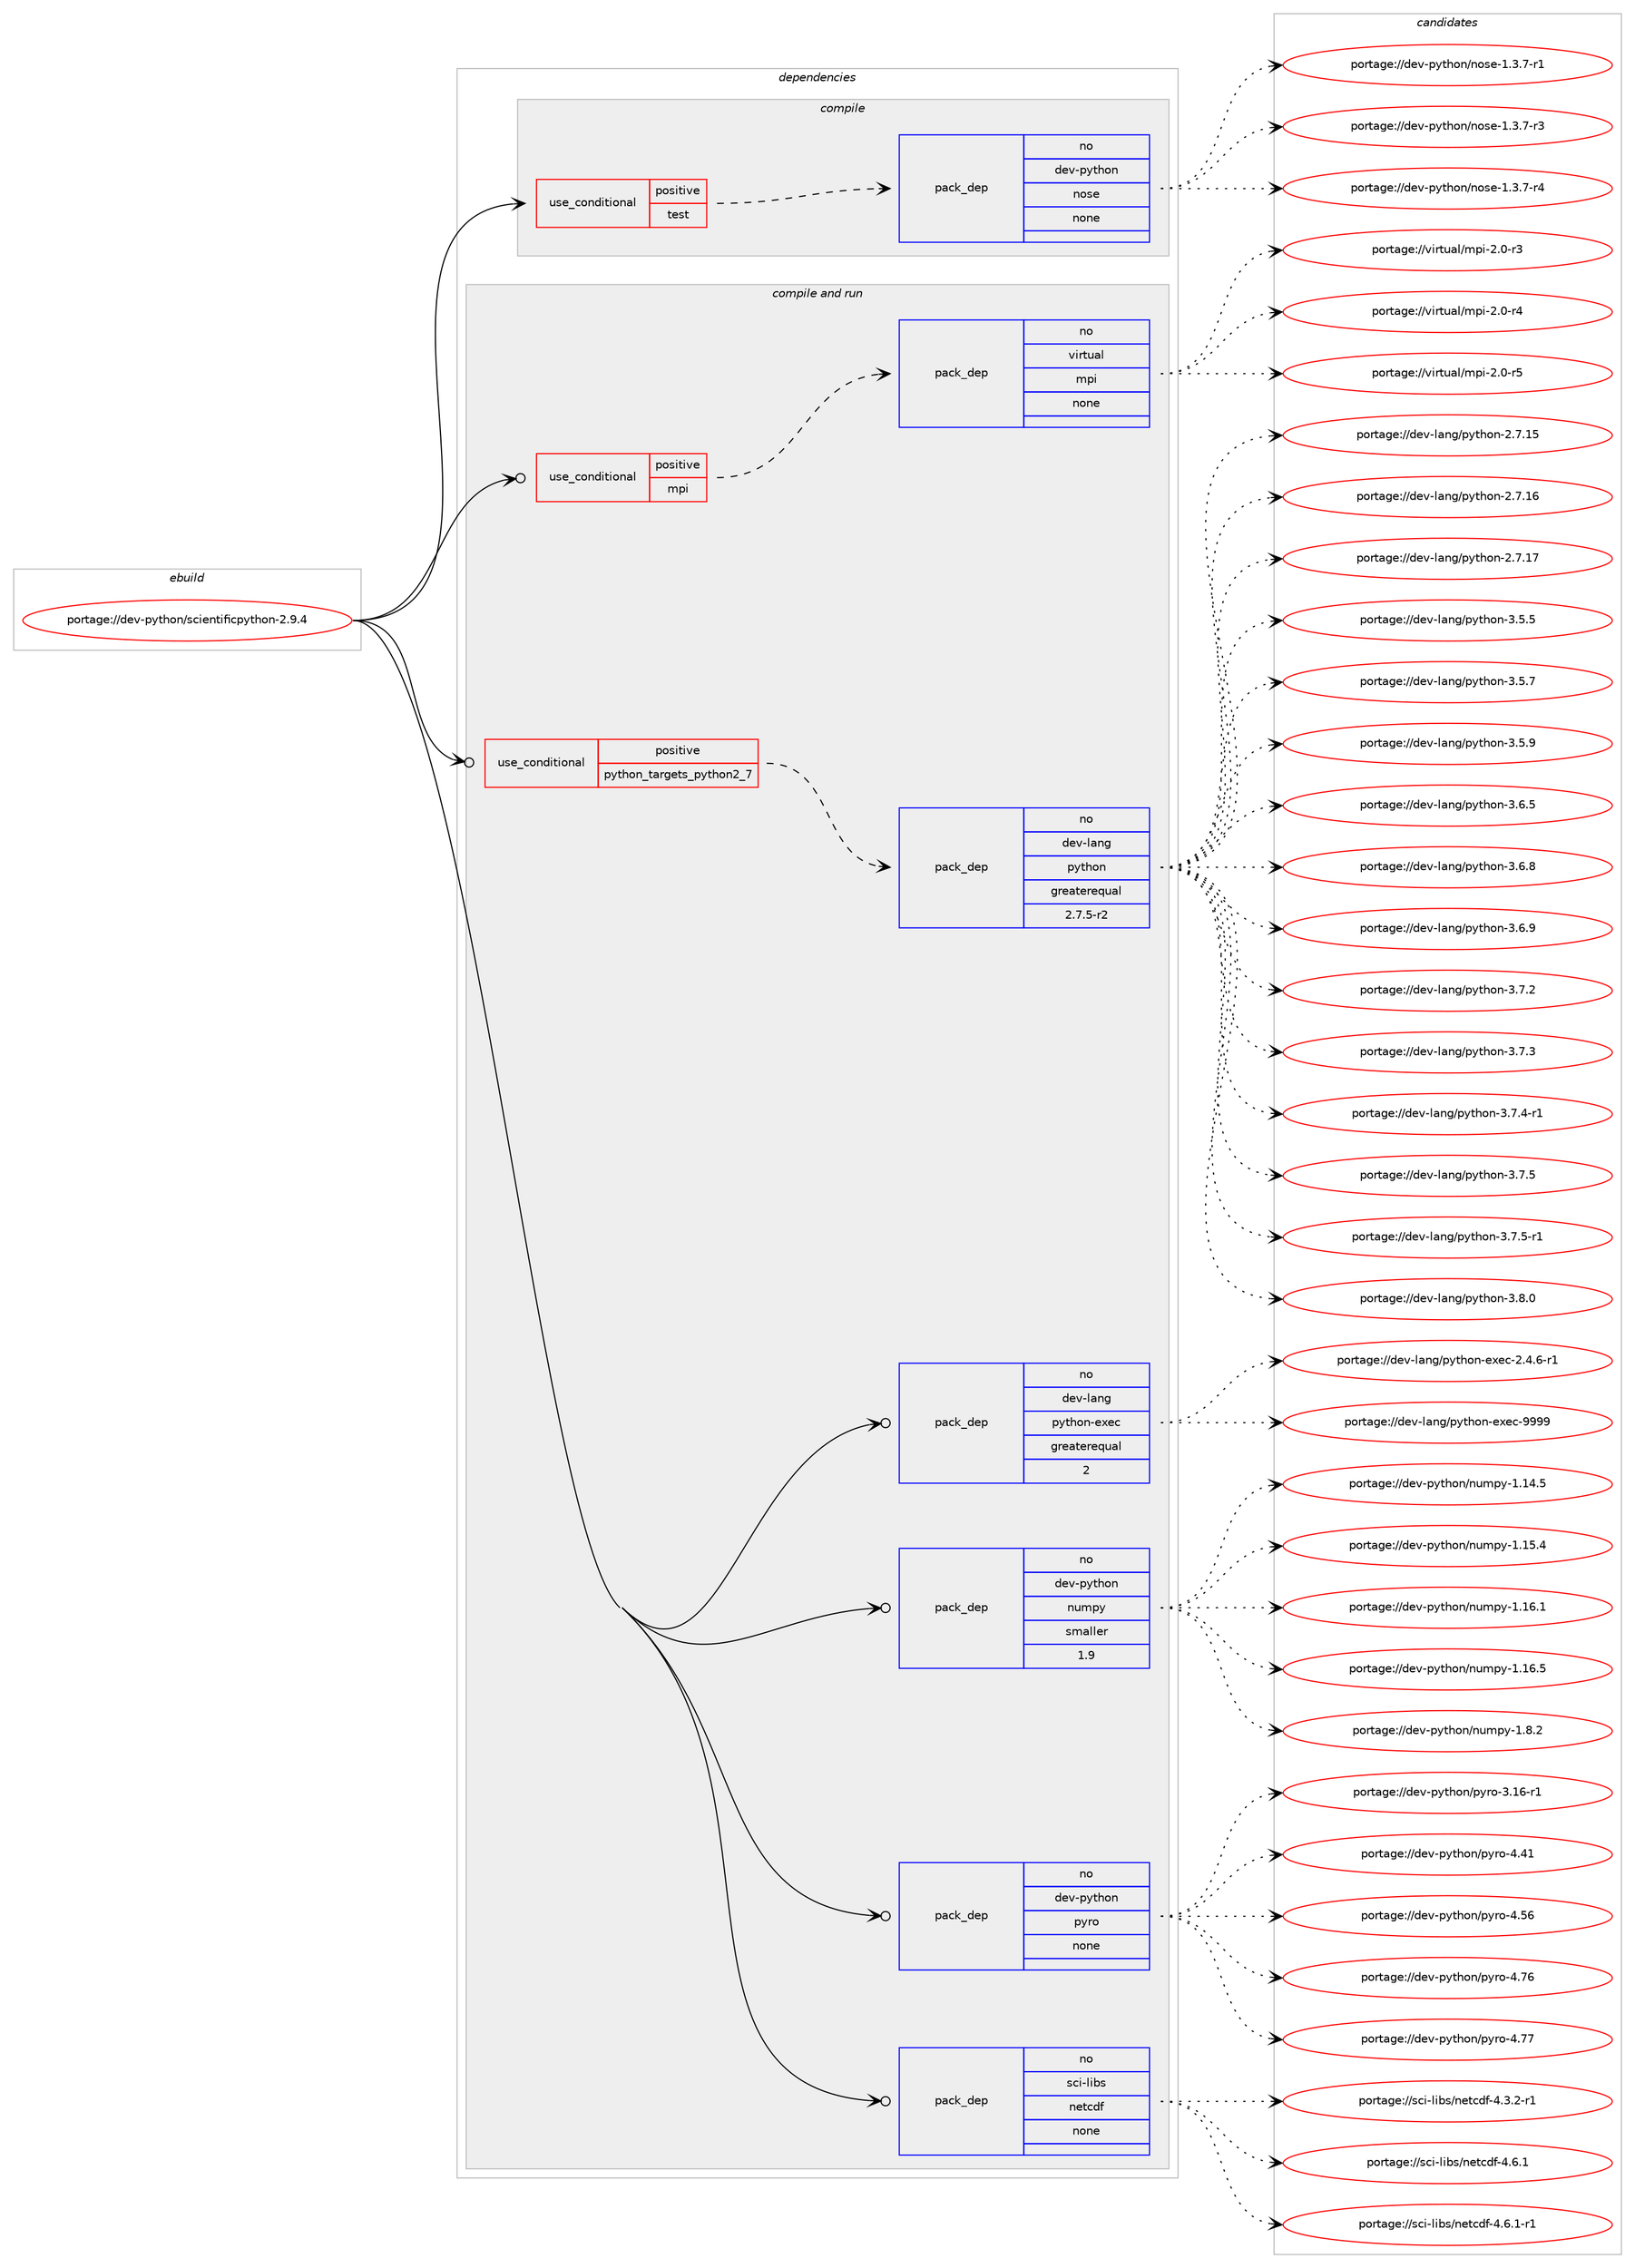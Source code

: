 digraph prolog {

# *************
# Graph options
# *************

newrank=true;
concentrate=true;
compound=true;
graph [rankdir=LR,fontname=Helvetica,fontsize=10,ranksep=1.5];#, ranksep=2.5, nodesep=0.2];
edge  [arrowhead=vee];
node  [fontname=Helvetica,fontsize=10];

# **********
# The ebuild
# **********

subgraph cluster_leftcol {
color=gray;
rank=same;
label=<<i>ebuild</i>>;
id [label="portage://dev-python/scientificpython-2.9.4", color=red, width=4, href="../dev-python/scientificpython-2.9.4.svg"];
}

# ****************
# The dependencies
# ****************

subgraph cluster_midcol {
color=gray;
label=<<i>dependencies</i>>;
subgraph cluster_compile {
fillcolor="#eeeeee";
style=filled;
label=<<i>compile</i>>;
subgraph cond38372 {
dependency171471 [label=<<TABLE BORDER="0" CELLBORDER="1" CELLSPACING="0" CELLPADDING="4"><TR><TD ROWSPAN="3" CELLPADDING="10">use_conditional</TD></TR><TR><TD>positive</TD></TR><TR><TD>test</TD></TR></TABLE>>, shape=none, color=red];
subgraph pack129694 {
dependency171472 [label=<<TABLE BORDER="0" CELLBORDER="1" CELLSPACING="0" CELLPADDING="4" WIDTH="220"><TR><TD ROWSPAN="6" CELLPADDING="30">pack_dep</TD></TR><TR><TD WIDTH="110">no</TD></TR><TR><TD>dev-python</TD></TR><TR><TD>nose</TD></TR><TR><TD>none</TD></TR><TR><TD></TD></TR></TABLE>>, shape=none, color=blue];
}
dependency171471:e -> dependency171472:w [weight=20,style="dashed",arrowhead="vee"];
}
id:e -> dependency171471:w [weight=20,style="solid",arrowhead="vee"];
}
subgraph cluster_compileandrun {
fillcolor="#eeeeee";
style=filled;
label=<<i>compile and run</i>>;
subgraph cond38373 {
dependency171473 [label=<<TABLE BORDER="0" CELLBORDER="1" CELLSPACING="0" CELLPADDING="4"><TR><TD ROWSPAN="3" CELLPADDING="10">use_conditional</TD></TR><TR><TD>positive</TD></TR><TR><TD>mpi</TD></TR></TABLE>>, shape=none, color=red];
subgraph pack129695 {
dependency171474 [label=<<TABLE BORDER="0" CELLBORDER="1" CELLSPACING="0" CELLPADDING="4" WIDTH="220"><TR><TD ROWSPAN="6" CELLPADDING="30">pack_dep</TD></TR><TR><TD WIDTH="110">no</TD></TR><TR><TD>virtual</TD></TR><TR><TD>mpi</TD></TR><TR><TD>none</TD></TR><TR><TD></TD></TR></TABLE>>, shape=none, color=blue];
}
dependency171473:e -> dependency171474:w [weight=20,style="dashed",arrowhead="vee"];
}
id:e -> dependency171473:w [weight=20,style="solid",arrowhead="odotvee"];
subgraph cond38374 {
dependency171475 [label=<<TABLE BORDER="0" CELLBORDER="1" CELLSPACING="0" CELLPADDING="4"><TR><TD ROWSPAN="3" CELLPADDING="10">use_conditional</TD></TR><TR><TD>positive</TD></TR><TR><TD>python_targets_python2_7</TD></TR></TABLE>>, shape=none, color=red];
subgraph pack129696 {
dependency171476 [label=<<TABLE BORDER="0" CELLBORDER="1" CELLSPACING="0" CELLPADDING="4" WIDTH="220"><TR><TD ROWSPAN="6" CELLPADDING="30">pack_dep</TD></TR><TR><TD WIDTH="110">no</TD></TR><TR><TD>dev-lang</TD></TR><TR><TD>python</TD></TR><TR><TD>greaterequal</TD></TR><TR><TD>2.7.5-r2</TD></TR></TABLE>>, shape=none, color=blue];
}
dependency171475:e -> dependency171476:w [weight=20,style="dashed",arrowhead="vee"];
}
id:e -> dependency171475:w [weight=20,style="solid",arrowhead="odotvee"];
subgraph pack129697 {
dependency171477 [label=<<TABLE BORDER="0" CELLBORDER="1" CELLSPACING="0" CELLPADDING="4" WIDTH="220"><TR><TD ROWSPAN="6" CELLPADDING="30">pack_dep</TD></TR><TR><TD WIDTH="110">no</TD></TR><TR><TD>dev-lang</TD></TR><TR><TD>python-exec</TD></TR><TR><TD>greaterequal</TD></TR><TR><TD>2</TD></TR></TABLE>>, shape=none, color=blue];
}
id:e -> dependency171477:w [weight=20,style="solid",arrowhead="odotvee"];
subgraph pack129698 {
dependency171478 [label=<<TABLE BORDER="0" CELLBORDER="1" CELLSPACING="0" CELLPADDING="4" WIDTH="220"><TR><TD ROWSPAN="6" CELLPADDING="30">pack_dep</TD></TR><TR><TD WIDTH="110">no</TD></TR><TR><TD>dev-python</TD></TR><TR><TD>numpy</TD></TR><TR><TD>smaller</TD></TR><TR><TD>1.9</TD></TR></TABLE>>, shape=none, color=blue];
}
id:e -> dependency171478:w [weight=20,style="solid",arrowhead="odotvee"];
subgraph pack129699 {
dependency171479 [label=<<TABLE BORDER="0" CELLBORDER="1" CELLSPACING="0" CELLPADDING="4" WIDTH="220"><TR><TD ROWSPAN="6" CELLPADDING="30">pack_dep</TD></TR><TR><TD WIDTH="110">no</TD></TR><TR><TD>dev-python</TD></TR><TR><TD>pyro</TD></TR><TR><TD>none</TD></TR><TR><TD></TD></TR></TABLE>>, shape=none, color=blue];
}
id:e -> dependency171479:w [weight=20,style="solid",arrowhead="odotvee"];
subgraph pack129700 {
dependency171480 [label=<<TABLE BORDER="0" CELLBORDER="1" CELLSPACING="0" CELLPADDING="4" WIDTH="220"><TR><TD ROWSPAN="6" CELLPADDING="30">pack_dep</TD></TR><TR><TD WIDTH="110">no</TD></TR><TR><TD>sci-libs</TD></TR><TR><TD>netcdf</TD></TR><TR><TD>none</TD></TR><TR><TD></TD></TR></TABLE>>, shape=none, color=blue];
}
id:e -> dependency171480:w [weight=20,style="solid",arrowhead="odotvee"];
}
subgraph cluster_run {
fillcolor="#eeeeee";
style=filled;
label=<<i>run</i>>;
}
}

# **************
# The candidates
# **************

subgraph cluster_choices {
rank=same;
color=gray;
label=<<i>candidates</i>>;

subgraph choice129694 {
color=black;
nodesep=1;
choiceportage10010111845112121116104111110471101111151014549465146554511449 [label="portage://dev-python/nose-1.3.7-r1", color=red, width=4,href="../dev-python/nose-1.3.7-r1.svg"];
choiceportage10010111845112121116104111110471101111151014549465146554511451 [label="portage://dev-python/nose-1.3.7-r3", color=red, width=4,href="../dev-python/nose-1.3.7-r3.svg"];
choiceportage10010111845112121116104111110471101111151014549465146554511452 [label="portage://dev-python/nose-1.3.7-r4", color=red, width=4,href="../dev-python/nose-1.3.7-r4.svg"];
dependency171472:e -> choiceportage10010111845112121116104111110471101111151014549465146554511449:w [style=dotted,weight="100"];
dependency171472:e -> choiceportage10010111845112121116104111110471101111151014549465146554511451:w [style=dotted,weight="100"];
dependency171472:e -> choiceportage10010111845112121116104111110471101111151014549465146554511452:w [style=dotted,weight="100"];
}
subgraph choice129695 {
color=black;
nodesep=1;
choiceportage1181051141161179710847109112105455046484511451 [label="portage://virtual/mpi-2.0-r3", color=red, width=4,href="../virtual/mpi-2.0-r3.svg"];
choiceportage1181051141161179710847109112105455046484511452 [label="portage://virtual/mpi-2.0-r4", color=red, width=4,href="../virtual/mpi-2.0-r4.svg"];
choiceportage1181051141161179710847109112105455046484511453 [label="portage://virtual/mpi-2.0-r5", color=red, width=4,href="../virtual/mpi-2.0-r5.svg"];
dependency171474:e -> choiceportage1181051141161179710847109112105455046484511451:w [style=dotted,weight="100"];
dependency171474:e -> choiceportage1181051141161179710847109112105455046484511452:w [style=dotted,weight="100"];
dependency171474:e -> choiceportage1181051141161179710847109112105455046484511453:w [style=dotted,weight="100"];
}
subgraph choice129696 {
color=black;
nodesep=1;
choiceportage10010111845108971101034711212111610411111045504655464953 [label="portage://dev-lang/python-2.7.15", color=red, width=4,href="../dev-lang/python-2.7.15.svg"];
choiceportage10010111845108971101034711212111610411111045504655464954 [label="portage://dev-lang/python-2.7.16", color=red, width=4,href="../dev-lang/python-2.7.16.svg"];
choiceportage10010111845108971101034711212111610411111045504655464955 [label="portage://dev-lang/python-2.7.17", color=red, width=4,href="../dev-lang/python-2.7.17.svg"];
choiceportage100101118451089711010347112121116104111110455146534653 [label="portage://dev-lang/python-3.5.5", color=red, width=4,href="../dev-lang/python-3.5.5.svg"];
choiceportage100101118451089711010347112121116104111110455146534655 [label="portage://dev-lang/python-3.5.7", color=red, width=4,href="../dev-lang/python-3.5.7.svg"];
choiceportage100101118451089711010347112121116104111110455146534657 [label="portage://dev-lang/python-3.5.9", color=red, width=4,href="../dev-lang/python-3.5.9.svg"];
choiceportage100101118451089711010347112121116104111110455146544653 [label="portage://dev-lang/python-3.6.5", color=red, width=4,href="../dev-lang/python-3.6.5.svg"];
choiceportage100101118451089711010347112121116104111110455146544656 [label="portage://dev-lang/python-3.6.8", color=red, width=4,href="../dev-lang/python-3.6.8.svg"];
choiceportage100101118451089711010347112121116104111110455146544657 [label="portage://dev-lang/python-3.6.9", color=red, width=4,href="../dev-lang/python-3.6.9.svg"];
choiceportage100101118451089711010347112121116104111110455146554650 [label="portage://dev-lang/python-3.7.2", color=red, width=4,href="../dev-lang/python-3.7.2.svg"];
choiceportage100101118451089711010347112121116104111110455146554651 [label="portage://dev-lang/python-3.7.3", color=red, width=4,href="../dev-lang/python-3.7.3.svg"];
choiceportage1001011184510897110103471121211161041111104551465546524511449 [label="portage://dev-lang/python-3.7.4-r1", color=red, width=4,href="../dev-lang/python-3.7.4-r1.svg"];
choiceportage100101118451089711010347112121116104111110455146554653 [label="portage://dev-lang/python-3.7.5", color=red, width=4,href="../dev-lang/python-3.7.5.svg"];
choiceportage1001011184510897110103471121211161041111104551465546534511449 [label="portage://dev-lang/python-3.7.5-r1", color=red, width=4,href="../dev-lang/python-3.7.5-r1.svg"];
choiceportage100101118451089711010347112121116104111110455146564648 [label="portage://dev-lang/python-3.8.0", color=red, width=4,href="../dev-lang/python-3.8.0.svg"];
dependency171476:e -> choiceportage10010111845108971101034711212111610411111045504655464953:w [style=dotted,weight="100"];
dependency171476:e -> choiceportage10010111845108971101034711212111610411111045504655464954:w [style=dotted,weight="100"];
dependency171476:e -> choiceportage10010111845108971101034711212111610411111045504655464955:w [style=dotted,weight="100"];
dependency171476:e -> choiceportage100101118451089711010347112121116104111110455146534653:w [style=dotted,weight="100"];
dependency171476:e -> choiceportage100101118451089711010347112121116104111110455146534655:w [style=dotted,weight="100"];
dependency171476:e -> choiceportage100101118451089711010347112121116104111110455146534657:w [style=dotted,weight="100"];
dependency171476:e -> choiceportage100101118451089711010347112121116104111110455146544653:w [style=dotted,weight="100"];
dependency171476:e -> choiceportage100101118451089711010347112121116104111110455146544656:w [style=dotted,weight="100"];
dependency171476:e -> choiceportage100101118451089711010347112121116104111110455146544657:w [style=dotted,weight="100"];
dependency171476:e -> choiceportage100101118451089711010347112121116104111110455146554650:w [style=dotted,weight="100"];
dependency171476:e -> choiceportage100101118451089711010347112121116104111110455146554651:w [style=dotted,weight="100"];
dependency171476:e -> choiceportage1001011184510897110103471121211161041111104551465546524511449:w [style=dotted,weight="100"];
dependency171476:e -> choiceportage100101118451089711010347112121116104111110455146554653:w [style=dotted,weight="100"];
dependency171476:e -> choiceportage1001011184510897110103471121211161041111104551465546534511449:w [style=dotted,weight="100"];
dependency171476:e -> choiceportage100101118451089711010347112121116104111110455146564648:w [style=dotted,weight="100"];
}
subgraph choice129697 {
color=black;
nodesep=1;
choiceportage10010111845108971101034711212111610411111045101120101994550465246544511449 [label="portage://dev-lang/python-exec-2.4.6-r1", color=red, width=4,href="../dev-lang/python-exec-2.4.6-r1.svg"];
choiceportage10010111845108971101034711212111610411111045101120101994557575757 [label="portage://dev-lang/python-exec-9999", color=red, width=4,href="../dev-lang/python-exec-9999.svg"];
dependency171477:e -> choiceportage10010111845108971101034711212111610411111045101120101994550465246544511449:w [style=dotted,weight="100"];
dependency171477:e -> choiceportage10010111845108971101034711212111610411111045101120101994557575757:w [style=dotted,weight="100"];
}
subgraph choice129698 {
color=black;
nodesep=1;
choiceportage100101118451121211161041111104711011710911212145494649524653 [label="portage://dev-python/numpy-1.14.5", color=red, width=4,href="../dev-python/numpy-1.14.5.svg"];
choiceportage100101118451121211161041111104711011710911212145494649534652 [label="portage://dev-python/numpy-1.15.4", color=red, width=4,href="../dev-python/numpy-1.15.4.svg"];
choiceportage100101118451121211161041111104711011710911212145494649544649 [label="portage://dev-python/numpy-1.16.1", color=red, width=4,href="../dev-python/numpy-1.16.1.svg"];
choiceportage100101118451121211161041111104711011710911212145494649544653 [label="portage://dev-python/numpy-1.16.5", color=red, width=4,href="../dev-python/numpy-1.16.5.svg"];
choiceportage1001011184511212111610411111047110117109112121454946564650 [label="portage://dev-python/numpy-1.8.2", color=red, width=4,href="../dev-python/numpy-1.8.2.svg"];
dependency171478:e -> choiceportage100101118451121211161041111104711011710911212145494649524653:w [style=dotted,weight="100"];
dependency171478:e -> choiceportage100101118451121211161041111104711011710911212145494649534652:w [style=dotted,weight="100"];
dependency171478:e -> choiceportage100101118451121211161041111104711011710911212145494649544649:w [style=dotted,weight="100"];
dependency171478:e -> choiceportage100101118451121211161041111104711011710911212145494649544653:w [style=dotted,weight="100"];
dependency171478:e -> choiceportage1001011184511212111610411111047110117109112121454946564650:w [style=dotted,weight="100"];
}
subgraph choice129699 {
color=black;
nodesep=1;
choiceportage100101118451121211161041111104711212111411145514649544511449 [label="portage://dev-python/pyro-3.16-r1", color=red, width=4,href="../dev-python/pyro-3.16-r1.svg"];
choiceportage10010111845112121116104111110471121211141114552465249 [label="portage://dev-python/pyro-4.41", color=red, width=4,href="../dev-python/pyro-4.41.svg"];
choiceportage10010111845112121116104111110471121211141114552465354 [label="portage://dev-python/pyro-4.56", color=red, width=4,href="../dev-python/pyro-4.56.svg"];
choiceportage10010111845112121116104111110471121211141114552465554 [label="portage://dev-python/pyro-4.76", color=red, width=4,href="../dev-python/pyro-4.76.svg"];
choiceportage10010111845112121116104111110471121211141114552465555 [label="portage://dev-python/pyro-4.77", color=red, width=4,href="../dev-python/pyro-4.77.svg"];
dependency171479:e -> choiceportage100101118451121211161041111104711212111411145514649544511449:w [style=dotted,weight="100"];
dependency171479:e -> choiceportage10010111845112121116104111110471121211141114552465249:w [style=dotted,weight="100"];
dependency171479:e -> choiceportage10010111845112121116104111110471121211141114552465354:w [style=dotted,weight="100"];
dependency171479:e -> choiceportage10010111845112121116104111110471121211141114552465554:w [style=dotted,weight="100"];
dependency171479:e -> choiceportage10010111845112121116104111110471121211141114552465555:w [style=dotted,weight="100"];
}
subgraph choice129700 {
color=black;
nodesep=1;
choiceportage11599105451081059811547110101116991001024552465146504511449 [label="portage://sci-libs/netcdf-4.3.2-r1", color=red, width=4,href="../sci-libs/netcdf-4.3.2-r1.svg"];
choiceportage1159910545108105981154711010111699100102455246544649 [label="portage://sci-libs/netcdf-4.6.1", color=red, width=4,href="../sci-libs/netcdf-4.6.1.svg"];
choiceportage11599105451081059811547110101116991001024552465446494511449 [label="portage://sci-libs/netcdf-4.6.1-r1", color=red, width=4,href="../sci-libs/netcdf-4.6.1-r1.svg"];
dependency171480:e -> choiceportage11599105451081059811547110101116991001024552465146504511449:w [style=dotted,weight="100"];
dependency171480:e -> choiceportage1159910545108105981154711010111699100102455246544649:w [style=dotted,weight="100"];
dependency171480:e -> choiceportage11599105451081059811547110101116991001024552465446494511449:w [style=dotted,weight="100"];
}
}

}
